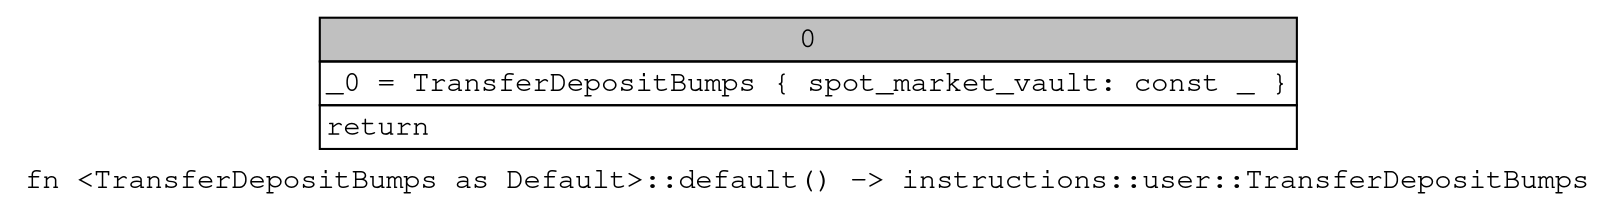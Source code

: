 digraph Mir_0_12806 {
    graph [fontname="Courier, monospace"];
    node [fontname="Courier, monospace"];
    edge [fontname="Courier, monospace"];
    label=<fn &lt;TransferDepositBumps as Default&gt;::default() -&gt; instructions::user::TransferDepositBumps<br align="left"/>>;
    bb0__0_12806 [shape="none", label=<<table border="0" cellborder="1" cellspacing="0"><tr><td bgcolor="gray" align="center" colspan="1">0</td></tr><tr><td align="left" balign="left">_0 = TransferDepositBumps { spot_market_vault: const _ }<br/></td></tr><tr><td align="left">return</td></tr></table>>];
}
